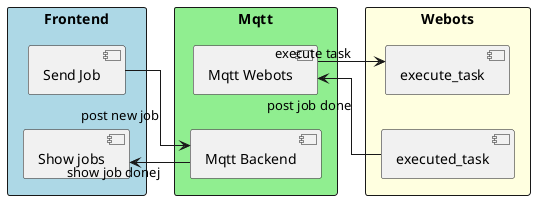 @startuml flowchart
left to right direction
skinparam backgroundColor #FFFFFF
skinparam shadowing false
skinparam linetype ortho



' FRONTEND
rectangle "Frontend" as FE #LightBlue {
  [Send Job] as SendJob
  [Show jobs] as ShowJobs
}

' BACKEND
rectangle "Mqtt" as BE #LightGreen {
  [Mqtt Webots] as MqttWebots
  [Mqtt Backend] as MqttBackend
}

rectangle "Webots" as Webots #LightYellow {
  [execute_task] as ExecuteTask
  [executed_task] as ExecutedTask
}

SendJob --> MqttBackend : post new job
MqttWebots --> ExecuteTask : execute task

ExecutedTask --> MqttWebots : post job done
MqttBackend --> ShowJobs : show job donej


@enduml